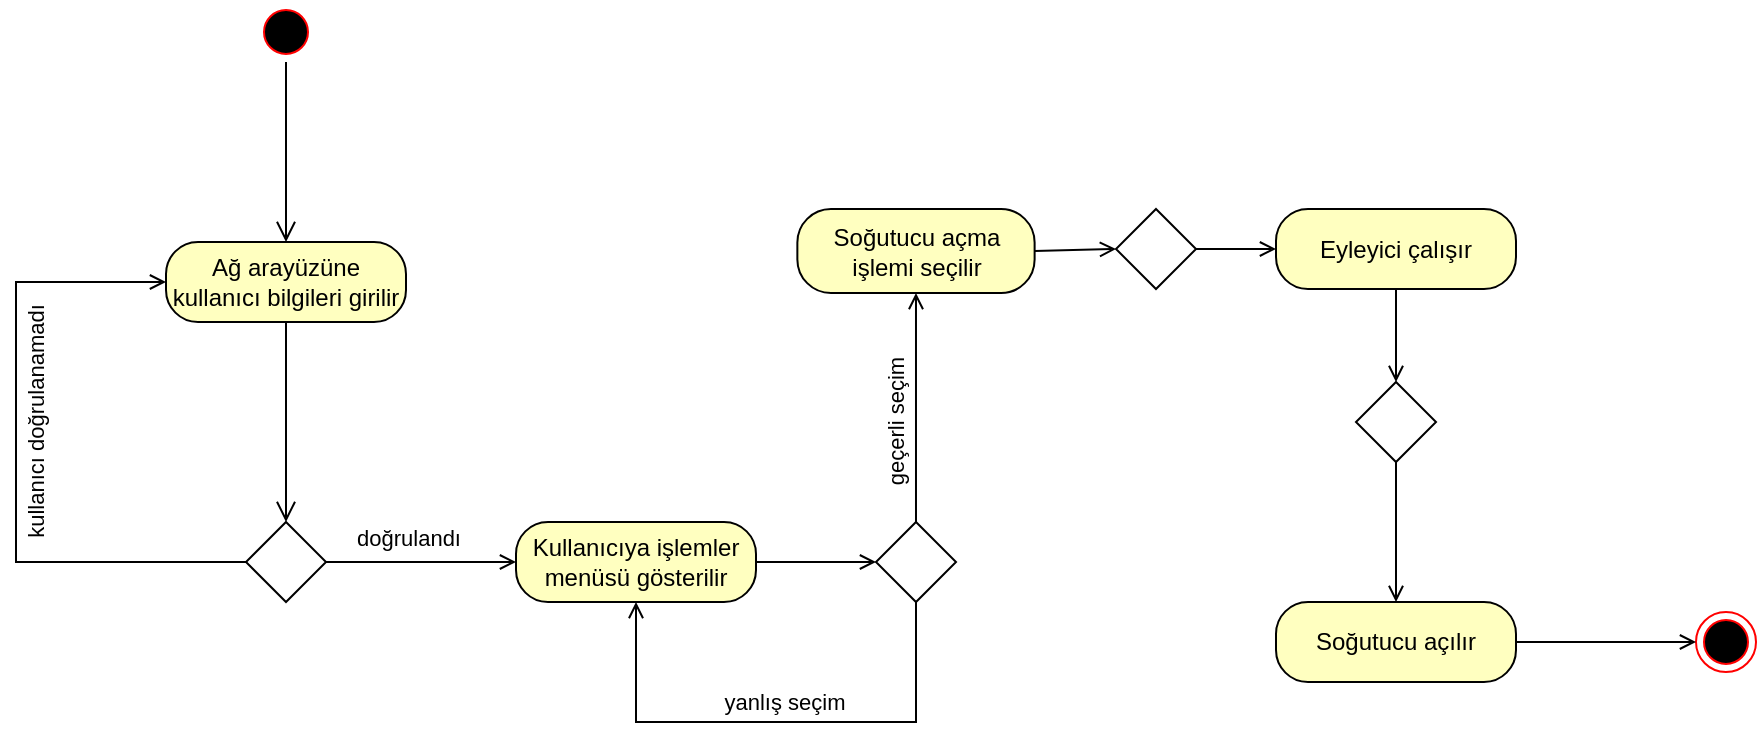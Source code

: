 <mxfile version="14.5.10" type="device"><diagram id="yXMMqckOdaxHsxDlKdsY" name="Page-1"><mxGraphModel dx="1422" dy="705" grid="1" gridSize="10" guides="1" tooltips="1" connect="1" arrows="1" fold="1" page="1" pageScale="1" pageWidth="827" pageHeight="1169" math="0" shadow="0"><root><mxCell id="0"/><mxCell id="1" parent="0"/><mxCell id="1nxvcVUcwZ_YoWGmpigX-1" value="" style="ellipse;html=1;shape=startState;fillColor=#000000;strokeColor=#ff0000;" vertex="1" parent="1"><mxGeometry x="150" y="130" width="30" height="30" as="geometry"/></mxCell><mxCell id="1nxvcVUcwZ_YoWGmpigX-2" value="" style="edgeStyle=orthogonalEdgeStyle;html=1;verticalAlign=bottom;endArrow=open;endSize=8;entryX=0.5;entryY=0;entryDx=0;entryDy=0;" edge="1" source="1nxvcVUcwZ_YoWGmpigX-1" parent="1" target="1nxvcVUcwZ_YoWGmpigX-5"><mxGeometry relative="1" as="geometry"><mxPoint x="165" y="220" as="targetPoint"/></mxGeometry></mxCell><mxCell id="1nxvcVUcwZ_YoWGmpigX-5" value="Ağ arayüzüne kullanıcı bilgileri girilir" style="rounded=1;whiteSpace=wrap;html=1;arcSize=40;fontColor=#000000;fillColor=#ffffc0;" vertex="1" parent="1"><mxGeometry x="105" y="250" width="120" height="40" as="geometry"/></mxCell><mxCell id="1nxvcVUcwZ_YoWGmpigX-6" value="" style="edgeStyle=orthogonalEdgeStyle;html=1;verticalAlign=bottom;endArrow=open;endSize=8;entryX=0.5;entryY=0;entryDx=0;entryDy=0;entryPerimeter=0;" edge="1" source="1nxvcVUcwZ_YoWGmpigX-5" parent="1" target="1nxvcVUcwZ_YoWGmpigX-18"><mxGeometry relative="1" as="geometry"><mxPoint x="165" y="380" as="targetPoint"/></mxGeometry></mxCell><mxCell id="1nxvcVUcwZ_YoWGmpigX-20" style="edgeStyle=none;rounded=0;sketch=0;orthogonalLoop=1;jettySize=auto;html=1;exitX=0;exitY=0.5;exitDx=0;exitDy=0;exitPerimeter=0;endArrow=open;endFill=0;entryX=0;entryY=0.5;entryDx=0;entryDy=0;" edge="1" parent="1" source="1nxvcVUcwZ_YoWGmpigX-18" target="1nxvcVUcwZ_YoWGmpigX-5"><mxGeometry relative="1" as="geometry"><mxPoint x="30" y="410" as="targetPoint"/><Array as="points"><mxPoint x="30" y="410"/><mxPoint x="30" y="270"/></Array></mxGeometry></mxCell><mxCell id="1nxvcVUcwZ_YoWGmpigX-26" style="edgeStyle=none;rounded=0;sketch=0;orthogonalLoop=1;jettySize=auto;html=1;exitX=1;exitY=0.5;exitDx=0;exitDy=0;exitPerimeter=0;entryX=0;entryY=0.5;entryDx=0;entryDy=0;fontSize=11;endArrow=open;endFill=0;strokeColor=#000000;" edge="1" parent="1" source="1nxvcVUcwZ_YoWGmpigX-18" target="1nxvcVUcwZ_YoWGmpigX-25"><mxGeometry relative="1" as="geometry"/></mxCell><mxCell id="1nxvcVUcwZ_YoWGmpigX-18" value="" style="strokeWidth=1;html=1;shape=mxgraph.flowchart.decision;whiteSpace=wrap;fillColor=#ffffff;gradientColor=none;" vertex="1" parent="1"><mxGeometry x="145" y="390" width="40" height="40" as="geometry"/></mxCell><mxCell id="1nxvcVUcwZ_YoWGmpigX-24" value="kullanıcı doğrulanamadı" style="text;html=1;align=center;verticalAlign=middle;resizable=0;points=[];autosize=1;strokeColor=none;rotation=-90;fontSize=11;" vertex="1" parent="1"><mxGeometry x="-25" y="330" width="130" height="20" as="geometry"/></mxCell><mxCell id="1nxvcVUcwZ_YoWGmpigX-29" style="edgeStyle=none;rounded=0;sketch=0;orthogonalLoop=1;jettySize=auto;html=1;exitX=1;exitY=0.5;exitDx=0;exitDy=0;entryX=0;entryY=0.5;entryDx=0;entryDy=0;fontSize=11;endArrow=open;endFill=0;strokeColor=#000000;entryPerimeter=0;" edge="1" parent="1" source="1nxvcVUcwZ_YoWGmpigX-25" target="1nxvcVUcwZ_YoWGmpigX-30"><mxGeometry relative="1" as="geometry"><mxPoint x="450" y="410" as="targetPoint"/></mxGeometry></mxCell><mxCell id="1nxvcVUcwZ_YoWGmpigX-25" value="Kullanıcıya işlemler menüsü gösterilir" style="rounded=1;whiteSpace=wrap;html=1;arcSize=40;fontColor=#000000;fillColor=#ffffc0;" vertex="1" parent="1"><mxGeometry x="280" y="390" width="120" height="40" as="geometry"/></mxCell><mxCell id="1nxvcVUcwZ_YoWGmpigX-27" value="doğrulandı" style="text;html=1;align=center;verticalAlign=middle;resizable=0;points=[];autosize=1;strokeColor=none;fontSize=11;" vertex="1" parent="1"><mxGeometry x="191" y="388" width="70" height="20" as="geometry"/></mxCell><mxCell id="1nxvcVUcwZ_YoWGmpigX-37" style="edgeStyle=none;rounded=0;sketch=0;orthogonalLoop=1;jettySize=auto;html=1;exitX=0.5;exitY=0;exitDx=0;exitDy=0;exitPerimeter=0;entryX=0.5;entryY=1;entryDx=0;entryDy=0;fontSize=11;endArrow=open;endFill=0;strokeColor=#000000;" edge="1" parent="1" source="1nxvcVUcwZ_YoWGmpigX-30" target="1nxvcVUcwZ_YoWGmpigX-32"><mxGeometry relative="1" as="geometry"/></mxCell><mxCell id="1nxvcVUcwZ_YoWGmpigX-38" style="edgeStyle=none;rounded=0;sketch=0;orthogonalLoop=1;jettySize=auto;html=1;exitX=0.5;exitY=1;exitDx=0;exitDy=0;exitPerimeter=0;fontSize=11;endArrow=open;endFill=0;strokeColor=#000000;entryX=0.5;entryY=1;entryDx=0;entryDy=0;" edge="1" parent="1" source="1nxvcVUcwZ_YoWGmpigX-30" target="1nxvcVUcwZ_YoWGmpigX-25"><mxGeometry relative="1" as="geometry"><mxPoint x="480" y="490" as="targetPoint"/><Array as="points"><mxPoint x="480" y="490"/><mxPoint x="340" y="490"/></Array></mxGeometry></mxCell><mxCell id="1nxvcVUcwZ_YoWGmpigX-30" value="" style="strokeWidth=1;html=1;shape=mxgraph.flowchart.decision;whiteSpace=wrap;fillColor=#ffffff;gradientColor=none;" vertex="1" parent="1"><mxGeometry x="460" y="390" width="40" height="40" as="geometry"/></mxCell><mxCell id="1nxvcVUcwZ_YoWGmpigX-56" style="edgeStyle=none;rounded=0;sketch=0;orthogonalLoop=1;jettySize=auto;html=1;exitX=1;exitY=0.5;exitDx=0;exitDy=0;entryX=0;entryY=0.5;entryDx=0;entryDy=0;entryPerimeter=0;fontSize=11;endArrow=open;endFill=0;strokeColor=#000000;" edge="1" parent="1" source="1nxvcVUcwZ_YoWGmpigX-32" target="1nxvcVUcwZ_YoWGmpigX-34"><mxGeometry relative="1" as="geometry"/></mxCell><mxCell id="1nxvcVUcwZ_YoWGmpigX-32" value="Soğutucu açma işlemi seçilir" style="rounded=1;whiteSpace=wrap;html=1;arcSize=40;fontColor=#000000;fillColor=#ffffc0;" vertex="1" parent="1"><mxGeometry x="420.68" y="233.5" width="118.63" height="42" as="geometry"/></mxCell><mxCell id="1nxvcVUcwZ_YoWGmpigX-40" style="edgeStyle=none;rounded=0;sketch=0;orthogonalLoop=1;jettySize=auto;html=1;exitX=1;exitY=0.5;exitDx=0;exitDy=0;exitPerimeter=0;entryX=0;entryY=0.5;entryDx=0;entryDy=0;fontSize=11;endArrow=open;endFill=0;strokeColor=#000000;" edge="1" parent="1" source="1nxvcVUcwZ_YoWGmpigX-34" target="1nxvcVUcwZ_YoWGmpigX-36"><mxGeometry relative="1" as="geometry"/></mxCell><mxCell id="1nxvcVUcwZ_YoWGmpigX-34" value="" style="strokeWidth=1;html=1;shape=mxgraph.flowchart.decision;whiteSpace=wrap;fillColor=#ffffff;gradientColor=none;" vertex="1" parent="1"><mxGeometry x="580.0" y="233.5" width="40" height="40" as="geometry"/></mxCell><mxCell id="1nxvcVUcwZ_YoWGmpigX-54" style="edgeStyle=none;rounded=0;sketch=0;orthogonalLoop=1;jettySize=auto;html=1;exitX=0.5;exitY=1;exitDx=0;exitDy=0;entryX=0.5;entryY=0;entryDx=0;entryDy=0;entryPerimeter=0;fontSize=11;endArrow=open;endFill=0;strokeColor=#000000;" edge="1" parent="1" source="1nxvcVUcwZ_YoWGmpigX-36" target="1nxvcVUcwZ_YoWGmpigX-48"><mxGeometry relative="1" as="geometry"/></mxCell><mxCell id="1nxvcVUcwZ_YoWGmpigX-36" value="Eyleyici çalışır" style="rounded=1;whiteSpace=wrap;html=1;arcSize=40;fontColor=#000000;fillColor=#ffffc0;" vertex="1" parent="1"><mxGeometry x="660.0" y="233.5" width="120" height="40" as="geometry"/></mxCell><mxCell id="1nxvcVUcwZ_YoWGmpigX-39" value="yanlış seçim" style="text;html=1;align=center;verticalAlign=middle;resizable=0;points=[];autosize=1;strokeColor=none;fontSize=11;" vertex="1" parent="1"><mxGeometry x="374" y="470" width="80" height="20" as="geometry"/></mxCell><mxCell id="1nxvcVUcwZ_YoWGmpigX-41" value="geçerli seçim" style="text;html=1;align=center;verticalAlign=middle;resizable=0;points=[];autosize=1;strokeColor=none;fontSize=11;rotation=-90;" vertex="1" parent="1"><mxGeometry x="430" y="330" width="80" height="20" as="geometry"/></mxCell><mxCell id="1nxvcVUcwZ_YoWGmpigX-43" value="" style="ellipse;html=1;shape=endState;fillColor=#000000;strokeColor=#ff0000;fontSize=11;" vertex="1" parent="1"><mxGeometry x="870.0" y="435" width="30" height="30" as="geometry"/></mxCell><mxCell id="1nxvcVUcwZ_YoWGmpigX-51" style="edgeStyle=none;rounded=0;sketch=0;orthogonalLoop=1;jettySize=auto;html=1;exitX=0.5;exitY=1;exitDx=0;exitDy=0;exitPerimeter=0;entryX=0.5;entryY=0;entryDx=0;entryDy=0;fontSize=11;endArrow=open;endFill=0;strokeColor=#000000;" edge="1" parent="1" source="1nxvcVUcwZ_YoWGmpigX-48" target="1nxvcVUcwZ_YoWGmpigX-50"><mxGeometry relative="1" as="geometry"/></mxCell><mxCell id="1nxvcVUcwZ_YoWGmpigX-48" value="" style="strokeWidth=1;html=1;shape=mxgraph.flowchart.decision;whiteSpace=wrap;fillColor=#ffffff;gradientColor=none;" vertex="1" parent="1"><mxGeometry x="700.0" y="320" width="40" height="40" as="geometry"/></mxCell><mxCell id="1nxvcVUcwZ_YoWGmpigX-55" style="edgeStyle=none;rounded=0;sketch=0;orthogonalLoop=1;jettySize=auto;html=1;exitX=1;exitY=0.5;exitDx=0;exitDy=0;entryX=0;entryY=0.5;entryDx=0;entryDy=0;fontSize=11;endArrow=open;endFill=0;strokeColor=#000000;" edge="1" parent="1" source="1nxvcVUcwZ_YoWGmpigX-50" target="1nxvcVUcwZ_YoWGmpigX-43"><mxGeometry relative="1" as="geometry"/></mxCell><mxCell id="1nxvcVUcwZ_YoWGmpigX-50" value="Soğutucu açılır" style="rounded=1;whiteSpace=wrap;html=1;arcSize=40;fontColor=#000000;fillColor=#ffffc0;" vertex="1" parent="1"><mxGeometry x="660.0" y="430" width="120" height="40" as="geometry"/></mxCell></root></mxGraphModel></diagram></mxfile>